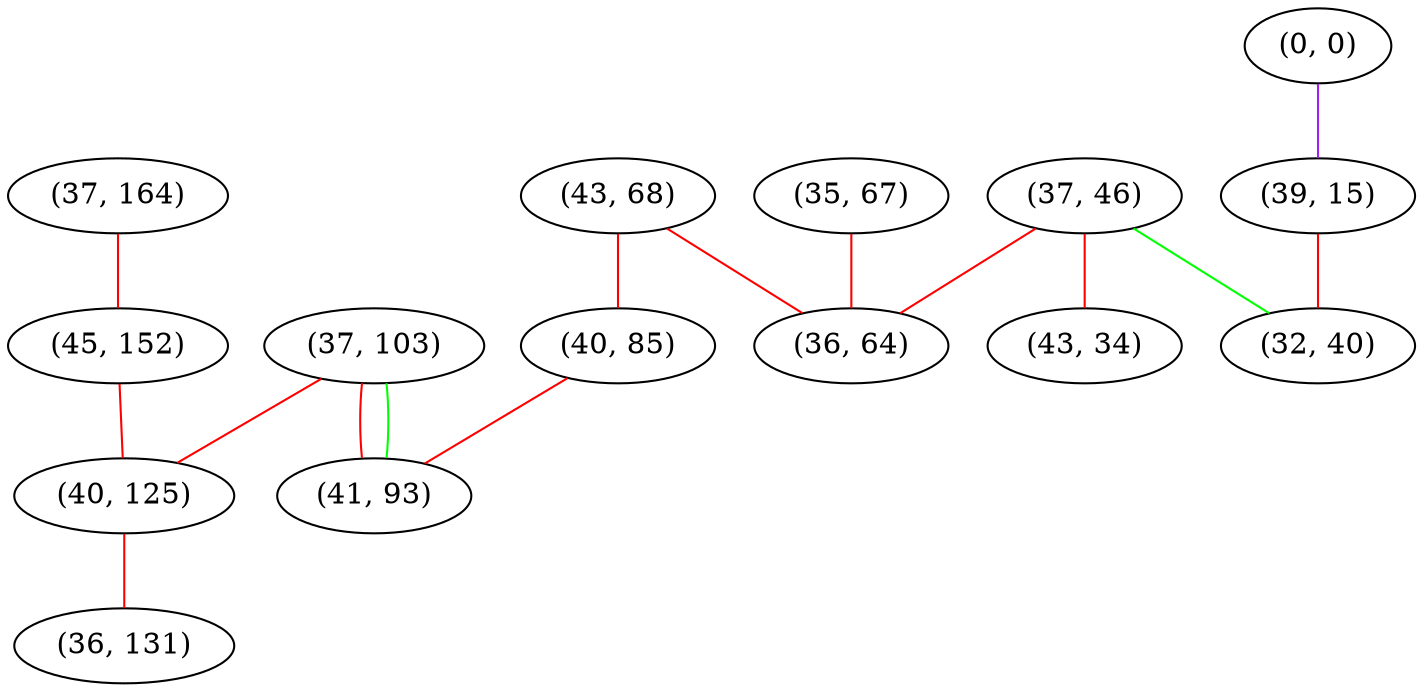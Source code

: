 graph "" {
"(37, 164)";
"(0, 0)";
"(43, 68)";
"(35, 67)";
"(45, 152)";
"(39, 15)";
"(37, 103)";
"(40, 85)";
"(37, 46)";
"(41, 93)";
"(40, 125)";
"(36, 131)";
"(32, 40)";
"(43, 34)";
"(36, 64)";
"(37, 164)" -- "(45, 152)"  [color=red, key=0, weight=1];
"(0, 0)" -- "(39, 15)"  [color=purple, key=0, weight=4];
"(43, 68)" -- "(40, 85)"  [color=red, key=0, weight=1];
"(43, 68)" -- "(36, 64)"  [color=red, key=0, weight=1];
"(35, 67)" -- "(36, 64)"  [color=red, key=0, weight=1];
"(45, 152)" -- "(40, 125)"  [color=red, key=0, weight=1];
"(39, 15)" -- "(32, 40)"  [color=red, key=0, weight=1];
"(37, 103)" -- "(41, 93)"  [color=red, key=0, weight=1];
"(37, 103)" -- "(41, 93)"  [color=green, key=1, weight=2];
"(37, 103)" -- "(40, 125)"  [color=red, key=0, weight=1];
"(40, 85)" -- "(41, 93)"  [color=red, key=0, weight=1];
"(37, 46)" -- "(43, 34)"  [color=red, key=0, weight=1];
"(37, 46)" -- "(32, 40)"  [color=green, key=0, weight=2];
"(37, 46)" -- "(36, 64)"  [color=red, key=0, weight=1];
"(40, 125)" -- "(36, 131)"  [color=red, key=0, weight=1];
}
